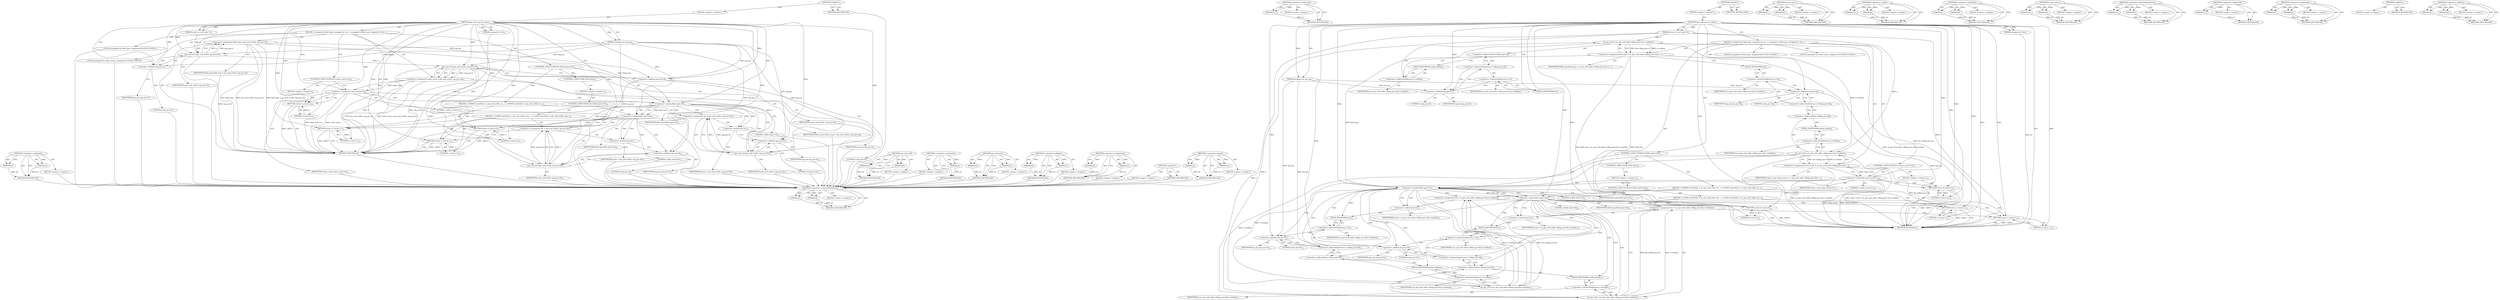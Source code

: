 digraph "&lt;operator&gt;.equals" {
vulnerable_140 [label=<(METHOD,&lt;operator&gt;.indirectFieldAccess)>];
vulnerable_141 [label=<(PARAM,p1)>];
vulnerable_142 [label=<(PARAM,p2)>];
vulnerable_143 [label=<(BLOCK,&lt;empty&gt;,&lt;empty&gt;)>];
vulnerable_144 [label=<(METHOD_RETURN,ANY)>];
vulnerable_165 [label=<(METHOD,&lt;operator&gt;.indirection)>];
vulnerable_166 [label=<(PARAM,p1)>];
vulnerable_167 [label=<(BLOCK,&lt;empty&gt;,&lt;empty&gt;)>];
vulnerable_168 [label=<(METHOD_RETURN,ANY)>];
vulnerable_6 [label=<(METHOD,&lt;global&gt;)<SUB>1</SUB>>];
vulnerable_7 [label=<(BLOCK,&lt;empty&gt;,&lt;empty&gt;)<SUB>1</SUB>>];
vulnerable_8 [label=<(METHOD,get_exif_tag_int_value)<SUB>1</SUB>>];
vulnerable_9 [label=<(PARAM,struct iw_exif_state *e)<SUB>1</SUB>>];
vulnerable_10 [label=<(PARAM,unsigned int tag_pos)<SUB>1</SUB>>];
vulnerable_11 [label=<(PARAM,unsigned int *pv)<SUB>2</SUB>>];
vulnerable_12 [label=<(BLOCK,{
 	unsigned int field_type;
 	unsigned int val...,{
 	unsigned int field_type;
 	unsigned int val...)<SUB>3</SUB>>];
vulnerable_13 [label="<(LOCAL,unsigned int field_type: unsigned int)<SUB>4</SUB>>"];
vulnerable_14 [label="<(LOCAL,unsigned int value_count: unsigned int)<SUB>5</SUB>>"];
vulnerable_15 [label=<(&lt;operator&gt;.assignment,field_type = iw_get_ui16_e(&amp;e-&gt;d[tag_pos+2],e-&gt;...)<SUB>7</SUB>>];
vulnerable_16 [label=<(IDENTIFIER,field_type,field_type = iw_get_ui16_e(&amp;e-&gt;d[tag_pos+2],e-&gt;...)<SUB>7</SUB>>];
vulnerable_17 [label=<(iw_get_ui16_e,iw_get_ui16_e(&amp;e-&gt;d[tag_pos+2],e-&gt;endian))<SUB>7</SUB>>];
vulnerable_18 [label=<(&lt;operator&gt;.addressOf,&amp;e-&gt;d[tag_pos+2])<SUB>7</SUB>>];
vulnerable_19 [label=<(&lt;operator&gt;.indirectIndexAccess,e-&gt;d[tag_pos+2])<SUB>7</SUB>>];
vulnerable_20 [label=<(&lt;operator&gt;.indirectFieldAccess,e-&gt;d)<SUB>7</SUB>>];
vulnerable_21 [label=<(IDENTIFIER,e,iw_get_ui16_e(&amp;e-&gt;d[tag_pos+2],e-&gt;endian))<SUB>7</SUB>>];
vulnerable_22 [label=<(FIELD_IDENTIFIER,d,d)<SUB>7</SUB>>];
vulnerable_23 [label=<(&lt;operator&gt;.addition,tag_pos+2)<SUB>7</SUB>>];
vulnerable_24 [label=<(IDENTIFIER,tag_pos,tag_pos+2)<SUB>7</SUB>>];
vulnerable_25 [label=<(LITERAL,2,tag_pos+2)<SUB>7</SUB>>];
vulnerable_26 [label=<(&lt;operator&gt;.indirectFieldAccess,e-&gt;endian)<SUB>7</SUB>>];
vulnerable_27 [label=<(IDENTIFIER,e,iw_get_ui16_e(&amp;e-&gt;d[tag_pos+2],e-&gt;endian))<SUB>7</SUB>>];
vulnerable_28 [label=<(FIELD_IDENTIFIER,endian,endian)<SUB>7</SUB>>];
vulnerable_29 [label=<(&lt;operator&gt;.assignment,value_count = iw_get_ui32_e(&amp;e-&gt;d[tag_pos+4],e-...)<SUB>8</SUB>>];
vulnerable_30 [label=<(IDENTIFIER,value_count,value_count = iw_get_ui32_e(&amp;e-&gt;d[tag_pos+4],e-...)<SUB>8</SUB>>];
vulnerable_31 [label=<(iw_get_ui32_e,iw_get_ui32_e(&amp;e-&gt;d[tag_pos+4],e-&gt;endian))<SUB>8</SUB>>];
vulnerable_32 [label=<(&lt;operator&gt;.addressOf,&amp;e-&gt;d[tag_pos+4])<SUB>8</SUB>>];
vulnerable_33 [label=<(&lt;operator&gt;.indirectIndexAccess,e-&gt;d[tag_pos+4])<SUB>8</SUB>>];
vulnerable_34 [label=<(&lt;operator&gt;.indirectFieldAccess,e-&gt;d)<SUB>8</SUB>>];
vulnerable_35 [label=<(IDENTIFIER,e,iw_get_ui32_e(&amp;e-&gt;d[tag_pos+4],e-&gt;endian))<SUB>8</SUB>>];
vulnerable_36 [label=<(FIELD_IDENTIFIER,d,d)<SUB>8</SUB>>];
vulnerable_37 [label=<(&lt;operator&gt;.addition,tag_pos+4)<SUB>8</SUB>>];
vulnerable_38 [label=<(IDENTIFIER,tag_pos,tag_pos+4)<SUB>8</SUB>>];
vulnerable_39 [label=<(LITERAL,4,tag_pos+4)<SUB>8</SUB>>];
vulnerable_40 [label=<(&lt;operator&gt;.indirectFieldAccess,e-&gt;endian)<SUB>8</SUB>>];
vulnerable_41 [label=<(IDENTIFIER,e,iw_get_ui32_e(&amp;e-&gt;d[tag_pos+4],e-&gt;endian))<SUB>8</SUB>>];
vulnerable_42 [label=<(FIELD_IDENTIFIER,endian,endian)<SUB>8</SUB>>];
vulnerable_43 [label=<(CONTROL_STRUCTURE,IF,if (value_count!=1))<SUB>10</SUB>>];
vulnerable_44 [label=<(&lt;operator&gt;.notEquals,value_count!=1)<SUB>10</SUB>>];
vulnerable_45 [label=<(IDENTIFIER,value_count,value_count!=1)<SUB>10</SUB>>];
vulnerable_46 [label=<(LITERAL,1,value_count!=1)<SUB>10</SUB>>];
vulnerable_47 [label=<(BLOCK,&lt;empty&gt;,&lt;empty&gt;)<SUB>10</SUB>>];
vulnerable_48 [label=<(RETURN,return 0;,return 0;)<SUB>10</SUB>>];
vulnerable_49 [label=<(LITERAL,0,return 0;)<SUB>10</SUB>>];
vulnerable_50 [label=<(CONTROL_STRUCTURE,IF,if (field_type==3))<SUB>12</SUB>>];
vulnerable_51 [label=<(&lt;operator&gt;.equals,field_type==3)<SUB>12</SUB>>];
vulnerable_52 [label=<(IDENTIFIER,field_type,field_type==3)<SUB>12</SUB>>];
vulnerable_53 [label=<(LITERAL,3,field_type==3)<SUB>12</SUB>>];
vulnerable_54 [label=<(BLOCK,{ // SHORT (uint16)
		*pv = iw_get_ui16_e(&amp;e-&gt;d...,{ // SHORT (uint16)
		*pv = iw_get_ui16_e(&amp;e-&gt;d...)<SUB>12</SUB>>];
vulnerable_55 [label=<(&lt;operator&gt;.assignment,*pv = iw_get_ui16_e(&amp;e-&gt;d[tag_pos+8],e-&gt;endian))<SUB>13</SUB>>];
vulnerable_56 [label=<(&lt;operator&gt;.indirection,*pv)<SUB>13</SUB>>];
vulnerable_57 [label=<(IDENTIFIER,pv,*pv = iw_get_ui16_e(&amp;e-&gt;d[tag_pos+8],e-&gt;endian))<SUB>13</SUB>>];
vulnerable_58 [label=<(iw_get_ui16_e,iw_get_ui16_e(&amp;e-&gt;d[tag_pos+8],e-&gt;endian))<SUB>13</SUB>>];
vulnerable_59 [label=<(&lt;operator&gt;.addressOf,&amp;e-&gt;d[tag_pos+8])<SUB>13</SUB>>];
vulnerable_60 [label=<(&lt;operator&gt;.indirectIndexAccess,e-&gt;d[tag_pos+8])<SUB>13</SUB>>];
vulnerable_61 [label=<(&lt;operator&gt;.indirectFieldAccess,e-&gt;d)<SUB>13</SUB>>];
vulnerable_62 [label=<(IDENTIFIER,e,iw_get_ui16_e(&amp;e-&gt;d[tag_pos+8],e-&gt;endian))<SUB>13</SUB>>];
vulnerable_63 [label=<(FIELD_IDENTIFIER,d,d)<SUB>13</SUB>>];
vulnerable_64 [label=<(&lt;operator&gt;.addition,tag_pos+8)<SUB>13</SUB>>];
vulnerable_65 [label=<(IDENTIFIER,tag_pos,tag_pos+8)<SUB>13</SUB>>];
vulnerable_66 [label=<(LITERAL,8,tag_pos+8)<SUB>13</SUB>>];
vulnerable_67 [label=<(&lt;operator&gt;.indirectFieldAccess,e-&gt;endian)<SUB>13</SUB>>];
vulnerable_68 [label=<(IDENTIFIER,e,iw_get_ui16_e(&amp;e-&gt;d[tag_pos+8],e-&gt;endian))<SUB>13</SUB>>];
vulnerable_69 [label=<(FIELD_IDENTIFIER,endian,endian)<SUB>13</SUB>>];
vulnerable_70 [label=<(RETURN,return 1;,return 1;)<SUB>14</SUB>>];
vulnerable_71 [label=<(LITERAL,1,return 1;)<SUB>14</SUB>>];
vulnerable_72 [label=<(CONTROL_STRUCTURE,ELSE,else)<SUB>16</SUB>>];
vulnerable_73 [label=<(BLOCK,&lt;empty&gt;,&lt;empty&gt;)<SUB>16</SUB>>];
vulnerable_74 [label=<(CONTROL_STRUCTURE,IF,if (field_type==4))<SUB>16</SUB>>];
vulnerable_75 [label=<(&lt;operator&gt;.equals,field_type==4)<SUB>16</SUB>>];
vulnerable_76 [label=<(IDENTIFIER,field_type,field_type==4)<SUB>16</SUB>>];
vulnerable_77 [label=<(LITERAL,4,field_type==4)<SUB>16</SUB>>];
vulnerable_78 [label=<(BLOCK,{ // LONG (uint32)
		*pv = iw_get_ui32_e(&amp;e-&gt;d[...,{ // LONG (uint32)
		*pv = iw_get_ui32_e(&amp;e-&gt;d[...)<SUB>16</SUB>>];
vulnerable_79 [label=<(&lt;operator&gt;.assignment,*pv = iw_get_ui32_e(&amp;e-&gt;d[tag_pos+8],e-&gt;endian))<SUB>17</SUB>>];
vulnerable_80 [label=<(&lt;operator&gt;.indirection,*pv)<SUB>17</SUB>>];
vulnerable_81 [label=<(IDENTIFIER,pv,*pv = iw_get_ui32_e(&amp;e-&gt;d[tag_pos+8],e-&gt;endian))<SUB>17</SUB>>];
vulnerable_82 [label=<(iw_get_ui32_e,iw_get_ui32_e(&amp;e-&gt;d[tag_pos+8],e-&gt;endian))<SUB>17</SUB>>];
vulnerable_83 [label=<(&lt;operator&gt;.addressOf,&amp;e-&gt;d[tag_pos+8])<SUB>17</SUB>>];
vulnerable_84 [label=<(&lt;operator&gt;.indirectIndexAccess,e-&gt;d[tag_pos+8])<SUB>17</SUB>>];
vulnerable_85 [label=<(&lt;operator&gt;.indirectFieldAccess,e-&gt;d)<SUB>17</SUB>>];
vulnerable_86 [label=<(IDENTIFIER,e,iw_get_ui32_e(&amp;e-&gt;d[tag_pos+8],e-&gt;endian))<SUB>17</SUB>>];
vulnerable_87 [label=<(FIELD_IDENTIFIER,d,d)<SUB>17</SUB>>];
vulnerable_88 [label=<(&lt;operator&gt;.addition,tag_pos+8)<SUB>17</SUB>>];
vulnerable_89 [label=<(IDENTIFIER,tag_pos,tag_pos+8)<SUB>17</SUB>>];
vulnerable_90 [label=<(LITERAL,8,tag_pos+8)<SUB>17</SUB>>];
vulnerable_91 [label=<(&lt;operator&gt;.indirectFieldAccess,e-&gt;endian)<SUB>17</SUB>>];
vulnerable_92 [label=<(IDENTIFIER,e,iw_get_ui32_e(&amp;e-&gt;d[tag_pos+8],e-&gt;endian))<SUB>17</SUB>>];
vulnerable_93 [label=<(FIELD_IDENTIFIER,endian,endian)<SUB>17</SUB>>];
vulnerable_94 [label=<(RETURN,return 1;,return 1;)<SUB>18</SUB>>];
vulnerable_95 [label=<(LITERAL,1,return 1;)<SUB>18</SUB>>];
vulnerable_96 [label=<(RETURN,return 0;,return 0;)<SUB>21</SUB>>];
vulnerable_97 [label=<(LITERAL,0,return 0;)<SUB>21</SUB>>];
vulnerable_98 [label=<(METHOD_RETURN,int)<SUB>1</SUB>>];
vulnerable_100 [label=<(METHOD_RETURN,ANY)<SUB>1</SUB>>];
vulnerable_126 [label=<(METHOD,iw_get_ui16_e)>];
vulnerable_127 [label=<(PARAM,p1)>];
vulnerable_128 [label=<(PARAM,p2)>];
vulnerable_129 [label=<(BLOCK,&lt;empty&gt;,&lt;empty&gt;)>];
vulnerable_130 [label=<(METHOD_RETURN,ANY)>];
vulnerable_160 [label=<(METHOD,&lt;operator&gt;.equals)>];
vulnerable_161 [label=<(PARAM,p1)>];
vulnerable_162 [label=<(PARAM,p2)>];
vulnerable_163 [label=<(BLOCK,&lt;empty&gt;,&lt;empty&gt;)>];
vulnerable_164 [label=<(METHOD_RETURN,ANY)>];
vulnerable_155 [label=<(METHOD,&lt;operator&gt;.notEquals)>];
vulnerable_156 [label=<(PARAM,p1)>];
vulnerable_157 [label=<(PARAM,p2)>];
vulnerable_158 [label=<(BLOCK,&lt;empty&gt;,&lt;empty&gt;)>];
vulnerable_159 [label=<(METHOD_RETURN,ANY)>];
vulnerable_150 [label=<(METHOD,iw_get_ui32_e)>];
vulnerable_151 [label=<(PARAM,p1)>];
vulnerable_152 [label=<(PARAM,p2)>];
vulnerable_153 [label=<(BLOCK,&lt;empty&gt;,&lt;empty&gt;)>];
vulnerable_154 [label=<(METHOD_RETURN,ANY)>];
vulnerable_135 [label=<(METHOD,&lt;operator&gt;.indirectIndexAccess)>];
vulnerable_136 [label=<(PARAM,p1)>];
vulnerable_137 [label=<(PARAM,p2)>];
vulnerable_138 [label=<(BLOCK,&lt;empty&gt;,&lt;empty&gt;)>];
vulnerable_139 [label=<(METHOD_RETURN,ANY)>];
vulnerable_131 [label=<(METHOD,&lt;operator&gt;.addressOf)>];
vulnerable_132 [label=<(PARAM,p1)>];
vulnerable_133 [label=<(BLOCK,&lt;empty&gt;,&lt;empty&gt;)>];
vulnerable_134 [label=<(METHOD_RETURN,ANY)>];
vulnerable_121 [label=<(METHOD,&lt;operator&gt;.assignment)>];
vulnerable_122 [label=<(PARAM,p1)>];
vulnerable_123 [label=<(PARAM,p2)>];
vulnerable_124 [label=<(BLOCK,&lt;empty&gt;,&lt;empty&gt;)>];
vulnerable_125 [label=<(METHOD_RETURN,ANY)>];
vulnerable_115 [label=<(METHOD,&lt;global&gt;)<SUB>1</SUB>>];
vulnerable_116 [label=<(BLOCK,&lt;empty&gt;,&lt;empty&gt;)>];
vulnerable_117 [label=<(METHOD_RETURN,ANY)>];
vulnerable_145 [label=<(METHOD,&lt;operator&gt;.addition)>];
vulnerable_146 [label=<(PARAM,p1)>];
vulnerable_147 [label=<(PARAM,p2)>];
vulnerable_148 [label=<(BLOCK,&lt;empty&gt;,&lt;empty&gt;)>];
vulnerable_149 [label=<(METHOD_RETURN,ANY)>];
fixed_113 [label=<(METHOD,&lt;operator&gt;.notEquals)>];
fixed_114 [label=<(PARAM,p1)>];
fixed_115 [label=<(PARAM,p2)>];
fixed_116 [label=<(BLOCK,&lt;empty&gt;,&lt;empty&gt;)>];
fixed_117 [label=<(METHOD_RETURN,ANY)>];
fixed_6 [label=<(METHOD,&lt;global&gt;)<SUB>1</SUB>>];
fixed_7 [label=<(BLOCK,&lt;empty&gt;,&lt;empty&gt;)<SUB>1</SUB>>];
fixed_8 [label=<(METHOD,get_exif_tag_int_value)<SUB>1</SUB>>];
fixed_9 [label=<(PARAM,struct iw_exif_state *e)<SUB>1</SUB>>];
fixed_10 [label=<(PARAM,unsigned int tag_pos)<SUB>1</SUB>>];
fixed_11 [label=<(PARAM,unsigned int *pv)<SUB>2</SUB>>];
fixed_12 [label=<(BLOCK,{
 	unsigned int field_type;
 	unsigned int val...,{
 	unsigned int field_type;
 	unsigned int val...)<SUB>3</SUB>>];
fixed_13 [label="<(LOCAL,unsigned int field_type: unsigned int)<SUB>4</SUB>>"];
fixed_14 [label="<(LOCAL,unsigned int value_count: unsigned int)<SUB>5</SUB>>"];
fixed_15 [label=<(&lt;operator&gt;.assignment,field_type = get_exif_ui16(e, tag_pos+2))<SUB>7</SUB>>];
fixed_16 [label=<(IDENTIFIER,field_type,field_type = get_exif_ui16(e, tag_pos+2))<SUB>7</SUB>>];
fixed_17 [label=<(get_exif_ui16,get_exif_ui16(e, tag_pos+2))<SUB>7</SUB>>];
fixed_18 [label=<(IDENTIFIER,e,get_exif_ui16(e, tag_pos+2))<SUB>7</SUB>>];
fixed_19 [label=<(&lt;operator&gt;.addition,tag_pos+2)<SUB>7</SUB>>];
fixed_20 [label=<(IDENTIFIER,tag_pos,tag_pos+2)<SUB>7</SUB>>];
fixed_21 [label=<(LITERAL,2,tag_pos+2)<SUB>7</SUB>>];
fixed_22 [label=<(&lt;operator&gt;.assignment,value_count = get_exif_ui32(e, tag_pos+4))<SUB>8</SUB>>];
fixed_23 [label=<(IDENTIFIER,value_count,value_count = get_exif_ui32(e, tag_pos+4))<SUB>8</SUB>>];
fixed_24 [label=<(get_exif_ui32,get_exif_ui32(e, tag_pos+4))<SUB>8</SUB>>];
fixed_25 [label=<(IDENTIFIER,e,get_exif_ui32(e, tag_pos+4))<SUB>8</SUB>>];
fixed_26 [label=<(&lt;operator&gt;.addition,tag_pos+4)<SUB>8</SUB>>];
fixed_27 [label=<(IDENTIFIER,tag_pos,tag_pos+4)<SUB>8</SUB>>];
fixed_28 [label=<(LITERAL,4,tag_pos+4)<SUB>8</SUB>>];
fixed_29 [label=<(CONTROL_STRUCTURE,IF,if (value_count!=1))<SUB>10</SUB>>];
fixed_30 [label=<(&lt;operator&gt;.notEquals,value_count!=1)<SUB>10</SUB>>];
fixed_31 [label=<(IDENTIFIER,value_count,value_count!=1)<SUB>10</SUB>>];
fixed_32 [label=<(LITERAL,1,value_count!=1)<SUB>10</SUB>>];
fixed_33 [label=<(BLOCK,&lt;empty&gt;,&lt;empty&gt;)<SUB>10</SUB>>];
fixed_34 [label=<(RETURN,return 0;,return 0;)<SUB>10</SUB>>];
fixed_35 [label=<(LITERAL,0,return 0;)<SUB>10</SUB>>];
fixed_36 [label=<(CONTROL_STRUCTURE,IF,if (field_type==3))<SUB>12</SUB>>];
fixed_37 [label=<(&lt;operator&gt;.equals,field_type==3)<SUB>12</SUB>>];
fixed_38 [label=<(IDENTIFIER,field_type,field_type==3)<SUB>12</SUB>>];
fixed_39 [label=<(LITERAL,3,field_type==3)<SUB>12</SUB>>];
fixed_40 [label=<(BLOCK,{ // SHORT (uint16)
		*pv = get_exif_ui16(e, ta...,{ // SHORT (uint16)
		*pv = get_exif_ui16(e, ta...)<SUB>12</SUB>>];
fixed_41 [label=<(&lt;operator&gt;.assignment,*pv = get_exif_ui16(e, tag_pos+8))<SUB>13</SUB>>];
fixed_42 [label=<(&lt;operator&gt;.indirection,*pv)<SUB>13</SUB>>];
fixed_43 [label=<(IDENTIFIER,pv,*pv = get_exif_ui16(e, tag_pos+8))<SUB>13</SUB>>];
fixed_44 [label=<(get_exif_ui16,get_exif_ui16(e, tag_pos+8))<SUB>13</SUB>>];
fixed_45 [label=<(IDENTIFIER,e,get_exif_ui16(e, tag_pos+8))<SUB>13</SUB>>];
fixed_46 [label=<(&lt;operator&gt;.addition,tag_pos+8)<SUB>13</SUB>>];
fixed_47 [label=<(IDENTIFIER,tag_pos,tag_pos+8)<SUB>13</SUB>>];
fixed_48 [label=<(LITERAL,8,tag_pos+8)<SUB>13</SUB>>];
fixed_49 [label=<(RETURN,return 1;,return 1;)<SUB>14</SUB>>];
fixed_50 [label=<(LITERAL,1,return 1;)<SUB>14</SUB>>];
fixed_51 [label=<(CONTROL_STRUCTURE,ELSE,else)<SUB>16</SUB>>];
fixed_52 [label=<(BLOCK,&lt;empty&gt;,&lt;empty&gt;)<SUB>16</SUB>>];
fixed_53 [label=<(CONTROL_STRUCTURE,IF,if (field_type==4))<SUB>16</SUB>>];
fixed_54 [label=<(&lt;operator&gt;.equals,field_type==4)<SUB>16</SUB>>];
fixed_55 [label=<(IDENTIFIER,field_type,field_type==4)<SUB>16</SUB>>];
fixed_56 [label=<(LITERAL,4,field_type==4)<SUB>16</SUB>>];
fixed_57 [label=<(BLOCK,{ // LONG (uint32)
		*pv = get_exif_ui32(e, tag...,{ // LONG (uint32)
		*pv = get_exif_ui32(e, tag...)<SUB>16</SUB>>];
fixed_58 [label=<(&lt;operator&gt;.assignment,*pv = get_exif_ui32(e, tag_pos+8))<SUB>17</SUB>>];
fixed_59 [label=<(&lt;operator&gt;.indirection,*pv)<SUB>17</SUB>>];
fixed_60 [label=<(IDENTIFIER,pv,*pv = get_exif_ui32(e, tag_pos+8))<SUB>17</SUB>>];
fixed_61 [label=<(get_exif_ui32,get_exif_ui32(e, tag_pos+8))<SUB>17</SUB>>];
fixed_62 [label=<(IDENTIFIER,e,get_exif_ui32(e, tag_pos+8))<SUB>17</SUB>>];
fixed_63 [label=<(&lt;operator&gt;.addition,tag_pos+8)<SUB>17</SUB>>];
fixed_64 [label=<(IDENTIFIER,tag_pos,tag_pos+8)<SUB>17</SUB>>];
fixed_65 [label=<(LITERAL,8,tag_pos+8)<SUB>17</SUB>>];
fixed_66 [label=<(RETURN,return 1;,return 1;)<SUB>18</SUB>>];
fixed_67 [label=<(LITERAL,1,return 1;)<SUB>18</SUB>>];
fixed_68 [label=<(RETURN,return 0;,return 0;)<SUB>21</SUB>>];
fixed_69 [label=<(LITERAL,0,return 0;)<SUB>21</SUB>>];
fixed_70 [label=<(METHOD_RETURN,int)<SUB>1</SUB>>];
fixed_72 [label=<(METHOD_RETURN,ANY)<SUB>1</SUB>>];
fixed_98 [label=<(METHOD,get_exif_ui16)>];
fixed_99 [label=<(PARAM,p1)>];
fixed_100 [label=<(PARAM,p2)>];
fixed_101 [label=<(BLOCK,&lt;empty&gt;,&lt;empty&gt;)>];
fixed_102 [label=<(METHOD_RETURN,ANY)>];
fixed_123 [label=<(METHOD,&lt;operator&gt;.indirection)>];
fixed_124 [label=<(PARAM,p1)>];
fixed_125 [label=<(BLOCK,&lt;empty&gt;,&lt;empty&gt;)>];
fixed_126 [label=<(METHOD_RETURN,ANY)>];
fixed_108 [label=<(METHOD,get_exif_ui32)>];
fixed_109 [label=<(PARAM,p1)>];
fixed_110 [label=<(PARAM,p2)>];
fixed_111 [label=<(BLOCK,&lt;empty&gt;,&lt;empty&gt;)>];
fixed_112 [label=<(METHOD_RETURN,ANY)>];
fixed_103 [label=<(METHOD,&lt;operator&gt;.addition)>];
fixed_104 [label=<(PARAM,p1)>];
fixed_105 [label=<(PARAM,p2)>];
fixed_106 [label=<(BLOCK,&lt;empty&gt;,&lt;empty&gt;)>];
fixed_107 [label=<(METHOD_RETURN,ANY)>];
fixed_93 [label=<(METHOD,&lt;operator&gt;.assignment)>];
fixed_94 [label=<(PARAM,p1)>];
fixed_95 [label=<(PARAM,p2)>];
fixed_96 [label=<(BLOCK,&lt;empty&gt;,&lt;empty&gt;)>];
fixed_97 [label=<(METHOD_RETURN,ANY)>];
fixed_87 [label=<(METHOD,&lt;global&gt;)<SUB>1</SUB>>];
fixed_88 [label=<(BLOCK,&lt;empty&gt;,&lt;empty&gt;)>];
fixed_89 [label=<(METHOD_RETURN,ANY)>];
fixed_118 [label=<(METHOD,&lt;operator&gt;.equals)>];
fixed_119 [label=<(PARAM,p1)>];
fixed_120 [label=<(PARAM,p2)>];
fixed_121 [label=<(BLOCK,&lt;empty&gt;,&lt;empty&gt;)>];
fixed_122 [label=<(METHOD_RETURN,ANY)>];
vulnerable_140 -> vulnerable_141  [key=0, label="AST: "];
vulnerable_140 -> vulnerable_141  [key=1, label="DDG: "];
vulnerable_140 -> vulnerable_143  [key=0, label="AST: "];
vulnerable_140 -> vulnerable_142  [key=0, label="AST: "];
vulnerable_140 -> vulnerable_142  [key=1, label="DDG: "];
vulnerable_140 -> vulnerable_144  [key=0, label="AST: "];
vulnerable_140 -> vulnerable_144  [key=1, label="CFG: "];
vulnerable_141 -> vulnerable_144  [key=0, label="DDG: p1"];
vulnerable_142 -> vulnerable_144  [key=0, label="DDG: p2"];
vulnerable_165 -> vulnerable_166  [key=0, label="AST: "];
vulnerable_165 -> vulnerable_166  [key=1, label="DDG: "];
vulnerable_165 -> vulnerable_167  [key=0, label="AST: "];
vulnerable_165 -> vulnerable_168  [key=0, label="AST: "];
vulnerable_165 -> vulnerable_168  [key=1, label="CFG: "];
vulnerable_166 -> vulnerable_168  [key=0, label="DDG: p1"];
vulnerable_6 -> vulnerable_7  [key=0, label="AST: "];
vulnerable_6 -> vulnerable_100  [key=0, label="AST: "];
vulnerable_6 -> vulnerable_100  [key=1, label="CFG: "];
vulnerable_7 -> vulnerable_8  [key=0, label="AST: "];
vulnerable_8 -> vulnerable_9  [key=0, label="AST: "];
vulnerable_8 -> vulnerable_9  [key=1, label="DDG: "];
vulnerable_8 -> vulnerable_10  [key=0, label="AST: "];
vulnerable_8 -> vulnerable_10  [key=1, label="DDG: "];
vulnerable_8 -> vulnerable_11  [key=0, label="AST: "];
vulnerable_8 -> vulnerable_11  [key=1, label="DDG: "];
vulnerable_8 -> vulnerable_12  [key=0, label="AST: "];
vulnerable_8 -> vulnerable_98  [key=0, label="AST: "];
vulnerable_8 -> vulnerable_22  [key=0, label="CFG: "];
vulnerable_8 -> vulnerable_96  [key=0, label="DDG: "];
vulnerable_8 -> vulnerable_97  [key=0, label="DDG: "];
vulnerable_8 -> vulnerable_44  [key=0, label="DDG: "];
vulnerable_8 -> vulnerable_48  [key=0, label="DDG: "];
vulnerable_8 -> vulnerable_51  [key=0, label="DDG: "];
vulnerable_8 -> vulnerable_70  [key=0, label="DDG: "];
vulnerable_8 -> vulnerable_49  [key=0, label="DDG: "];
vulnerable_8 -> vulnerable_71  [key=0, label="DDG: "];
vulnerable_8 -> vulnerable_23  [key=0, label="DDG: "];
vulnerable_8 -> vulnerable_37  [key=0, label="DDG: "];
vulnerable_8 -> vulnerable_75  [key=0, label="DDG: "];
vulnerable_8 -> vulnerable_94  [key=0, label="DDG: "];
vulnerable_8 -> vulnerable_95  [key=0, label="DDG: "];
vulnerable_8 -> vulnerable_64  [key=0, label="DDG: "];
vulnerable_8 -> vulnerable_88  [key=0, label="DDG: "];
vulnerable_9 -> vulnerable_98  [key=0, label="DDG: e"];
vulnerable_9 -> vulnerable_17  [key=0, label="DDG: e"];
vulnerable_9 -> vulnerable_31  [key=0, label="DDG: e"];
vulnerable_9 -> vulnerable_58  [key=0, label="DDG: e"];
vulnerable_9 -> vulnerable_82  [key=0, label="DDG: e"];
vulnerable_10 -> vulnerable_23  [key=0, label="DDG: tag_pos"];
vulnerable_10 -> vulnerable_37  [key=0, label="DDG: tag_pos"];
vulnerable_10 -> vulnerable_64  [key=0, label="DDG: tag_pos"];
vulnerable_10 -> vulnerable_88  [key=0, label="DDG: tag_pos"];
vulnerable_11 -> vulnerable_98  [key=0, label="DDG: pv"];
vulnerable_12 -> vulnerable_13  [key=0, label="AST: "];
vulnerable_12 -> vulnerable_14  [key=0, label="AST: "];
vulnerable_12 -> vulnerable_15  [key=0, label="AST: "];
vulnerable_12 -> vulnerable_29  [key=0, label="AST: "];
vulnerable_12 -> vulnerable_43  [key=0, label="AST: "];
vulnerable_12 -> vulnerable_50  [key=0, label="AST: "];
vulnerable_12 -> vulnerable_96  [key=0, label="AST: "];
vulnerable_15 -> vulnerable_16  [key=0, label="AST: "];
vulnerable_15 -> vulnerable_17  [key=0, label="AST: "];
vulnerable_15 -> vulnerable_36  [key=0, label="CFG: "];
vulnerable_15 -> vulnerable_98  [key=0, label="DDG: field_type"];
vulnerable_15 -> vulnerable_98  [key=1, label="DDG: iw_get_ui16_e(&amp;e-&gt;d[tag_pos+2],e-&gt;endian)"];
vulnerable_15 -> vulnerable_98  [key=2, label="DDG: field_type = iw_get_ui16_e(&amp;e-&gt;d[tag_pos+2],e-&gt;endian)"];
vulnerable_15 -> vulnerable_51  [key=0, label="DDG: field_type"];
vulnerable_17 -> vulnerable_18  [key=0, label="AST: "];
vulnerable_17 -> vulnerable_26  [key=0, label="AST: "];
vulnerable_17 -> vulnerable_15  [key=0, label="CFG: "];
vulnerable_17 -> vulnerable_15  [key=1, label="DDG: &amp;e-&gt;d[tag_pos+2]"];
vulnerable_17 -> vulnerable_15  [key=2, label="DDG: e-&gt;endian"];
vulnerable_17 -> vulnerable_98  [key=0, label="DDG: &amp;e-&gt;d[tag_pos+2]"];
vulnerable_17 -> vulnerable_31  [key=0, label="DDG: e-&gt;endian"];
vulnerable_18 -> vulnerable_19  [key=0, label="AST: "];
vulnerable_18 -> vulnerable_28  [key=0, label="CFG: "];
vulnerable_19 -> vulnerable_20  [key=0, label="AST: "];
vulnerable_19 -> vulnerable_23  [key=0, label="AST: "];
vulnerable_19 -> vulnerable_18  [key=0, label="CFG: "];
vulnerable_20 -> vulnerable_21  [key=0, label="AST: "];
vulnerable_20 -> vulnerable_22  [key=0, label="AST: "];
vulnerable_20 -> vulnerable_23  [key=0, label="CFG: "];
vulnerable_22 -> vulnerable_20  [key=0, label="CFG: "];
vulnerable_23 -> vulnerable_24  [key=0, label="AST: "];
vulnerable_23 -> vulnerable_25  [key=0, label="AST: "];
vulnerable_23 -> vulnerable_19  [key=0, label="CFG: "];
vulnerable_26 -> vulnerable_27  [key=0, label="AST: "];
vulnerable_26 -> vulnerable_28  [key=0, label="AST: "];
vulnerable_26 -> vulnerable_17  [key=0, label="CFG: "];
vulnerable_28 -> vulnerable_26  [key=0, label="CFG: "];
vulnerable_29 -> vulnerable_30  [key=0, label="AST: "];
vulnerable_29 -> vulnerable_31  [key=0, label="AST: "];
vulnerable_29 -> vulnerable_44  [key=0, label="CFG: "];
vulnerable_29 -> vulnerable_44  [key=1, label="DDG: value_count"];
vulnerable_29 -> vulnerable_98  [key=0, label="DDG: iw_get_ui32_e(&amp;e-&gt;d[tag_pos+4],e-&gt;endian)"];
vulnerable_29 -> vulnerable_98  [key=1, label="DDG: value_count = iw_get_ui32_e(&amp;e-&gt;d[tag_pos+4],e-&gt;endian)"];
vulnerable_31 -> vulnerable_32  [key=0, label="AST: "];
vulnerable_31 -> vulnerable_40  [key=0, label="AST: "];
vulnerable_31 -> vulnerable_29  [key=0, label="CFG: "];
vulnerable_31 -> vulnerable_29  [key=1, label="DDG: &amp;e-&gt;d[tag_pos+4]"];
vulnerable_31 -> vulnerable_29  [key=2, label="DDG: e-&gt;endian"];
vulnerable_31 -> vulnerable_98  [key=0, label="DDG: &amp;e-&gt;d[tag_pos+4]"];
vulnerable_31 -> vulnerable_98  [key=1, label="DDG: e-&gt;endian"];
vulnerable_31 -> vulnerable_58  [key=0, label="DDG: e-&gt;endian"];
vulnerable_31 -> vulnerable_82  [key=0, label="DDG: e-&gt;endian"];
vulnerable_32 -> vulnerable_33  [key=0, label="AST: "];
vulnerable_32 -> vulnerable_42  [key=0, label="CFG: "];
vulnerable_33 -> vulnerable_34  [key=0, label="AST: "];
vulnerable_33 -> vulnerable_37  [key=0, label="AST: "];
vulnerable_33 -> vulnerable_32  [key=0, label="CFG: "];
vulnerable_34 -> vulnerable_35  [key=0, label="AST: "];
vulnerable_34 -> vulnerable_36  [key=0, label="AST: "];
vulnerable_34 -> vulnerable_37  [key=0, label="CFG: "];
vulnerable_36 -> vulnerable_34  [key=0, label="CFG: "];
vulnerable_37 -> vulnerable_38  [key=0, label="AST: "];
vulnerable_37 -> vulnerable_39  [key=0, label="AST: "];
vulnerable_37 -> vulnerable_33  [key=0, label="CFG: "];
vulnerable_37 -> vulnerable_98  [key=0, label="DDG: tag_pos"];
vulnerable_40 -> vulnerable_41  [key=0, label="AST: "];
vulnerable_40 -> vulnerable_42  [key=0, label="AST: "];
vulnerable_40 -> vulnerable_31  [key=0, label="CFG: "];
vulnerable_42 -> vulnerable_40  [key=0, label="CFG: "];
vulnerable_43 -> vulnerable_44  [key=0, label="AST: "];
vulnerable_43 -> vulnerable_47  [key=0, label="AST: "];
vulnerable_44 -> vulnerable_45  [key=0, label="AST: "];
vulnerable_44 -> vulnerable_46  [key=0, label="AST: "];
vulnerable_44 -> vulnerable_48  [key=0, label="CFG: "];
vulnerable_44 -> vulnerable_48  [key=1, label="CDG: "];
vulnerable_44 -> vulnerable_51  [key=0, label="CFG: "];
vulnerable_44 -> vulnerable_51  [key=1, label="CDG: "];
vulnerable_44 -> vulnerable_98  [key=0, label="DDG: value_count"];
vulnerable_44 -> vulnerable_98  [key=1, label="DDG: value_count!=1"];
vulnerable_47 -> vulnerable_48  [key=0, label="AST: "];
vulnerable_48 -> vulnerable_49  [key=0, label="AST: "];
vulnerable_48 -> vulnerable_98  [key=0, label="CFG: "];
vulnerable_48 -> vulnerable_98  [key=1, label="DDG: &lt;RET&gt;"];
vulnerable_49 -> vulnerable_48  [key=0, label="DDG: 0"];
vulnerable_50 -> vulnerable_51  [key=0, label="AST: "];
vulnerable_50 -> vulnerable_54  [key=0, label="AST: "];
vulnerable_50 -> vulnerable_72  [key=0, label="AST: "];
vulnerable_51 -> vulnerable_52  [key=0, label="AST: "];
vulnerable_51 -> vulnerable_53  [key=0, label="AST: "];
vulnerable_51 -> vulnerable_56  [key=0, label="CFG: "];
vulnerable_51 -> vulnerable_56  [key=1, label="CDG: "];
vulnerable_51 -> vulnerable_75  [key=0, label="CFG: "];
vulnerable_51 -> vulnerable_75  [key=1, label="DDG: field_type"];
vulnerable_51 -> vulnerable_75  [key=2, label="CDG: "];
vulnerable_51 -> vulnerable_58  [key=0, label="CDG: "];
vulnerable_51 -> vulnerable_60  [key=0, label="CDG: "];
vulnerable_51 -> vulnerable_61  [key=0, label="CDG: "];
vulnerable_51 -> vulnerable_64  [key=0, label="CDG: "];
vulnerable_51 -> vulnerable_69  [key=0, label="CDG: "];
vulnerable_51 -> vulnerable_67  [key=0, label="CDG: "];
vulnerable_51 -> vulnerable_70  [key=0, label="CDG: "];
vulnerable_51 -> vulnerable_63  [key=0, label="CDG: "];
vulnerable_51 -> vulnerable_59  [key=0, label="CDG: "];
vulnerable_51 -> vulnerable_55  [key=0, label="CDG: "];
vulnerable_54 -> vulnerable_55  [key=0, label="AST: "];
vulnerable_54 -> vulnerable_70  [key=0, label="AST: "];
vulnerable_55 -> vulnerable_56  [key=0, label="AST: "];
vulnerable_55 -> vulnerable_58  [key=0, label="AST: "];
vulnerable_55 -> vulnerable_70  [key=0, label="CFG: "];
vulnerable_56 -> vulnerable_57  [key=0, label="AST: "];
vulnerable_56 -> vulnerable_63  [key=0, label="CFG: "];
vulnerable_58 -> vulnerable_59  [key=0, label="AST: "];
vulnerable_58 -> vulnerable_67  [key=0, label="AST: "];
vulnerable_58 -> vulnerable_55  [key=0, label="CFG: "];
vulnerable_58 -> vulnerable_55  [key=1, label="DDG: &amp;e-&gt;d[tag_pos+8]"];
vulnerable_58 -> vulnerable_55  [key=2, label="DDG: e-&gt;endian"];
vulnerable_59 -> vulnerable_60  [key=0, label="AST: "];
vulnerable_59 -> vulnerable_69  [key=0, label="CFG: "];
vulnerable_60 -> vulnerable_61  [key=0, label="AST: "];
vulnerable_60 -> vulnerable_64  [key=0, label="AST: "];
vulnerable_60 -> vulnerable_59  [key=0, label="CFG: "];
vulnerable_61 -> vulnerable_62  [key=0, label="AST: "];
vulnerable_61 -> vulnerable_63  [key=0, label="AST: "];
vulnerable_61 -> vulnerable_64  [key=0, label="CFG: "];
vulnerable_63 -> vulnerable_61  [key=0, label="CFG: "];
vulnerable_64 -> vulnerable_65  [key=0, label="AST: "];
vulnerable_64 -> vulnerable_66  [key=0, label="AST: "];
vulnerable_64 -> vulnerable_60  [key=0, label="CFG: "];
vulnerable_67 -> vulnerable_68  [key=0, label="AST: "];
vulnerable_67 -> vulnerable_69  [key=0, label="AST: "];
vulnerable_67 -> vulnerable_58  [key=0, label="CFG: "];
vulnerable_69 -> vulnerable_67  [key=0, label="CFG: "];
vulnerable_70 -> vulnerable_71  [key=0, label="AST: "];
vulnerable_70 -> vulnerable_98  [key=0, label="CFG: "];
vulnerable_70 -> vulnerable_98  [key=1, label="DDG: &lt;RET&gt;"];
vulnerable_71 -> vulnerable_70  [key=0, label="DDG: 1"];
vulnerable_72 -> vulnerable_73  [key=0, label="AST: "];
vulnerable_73 -> vulnerable_74  [key=0, label="AST: "];
vulnerable_74 -> vulnerable_75  [key=0, label="AST: "];
vulnerable_74 -> vulnerable_78  [key=0, label="AST: "];
vulnerable_75 -> vulnerable_76  [key=0, label="AST: "];
vulnerable_75 -> vulnerable_77  [key=0, label="AST: "];
vulnerable_75 -> vulnerable_80  [key=0, label="CFG: "];
vulnerable_75 -> vulnerable_80  [key=1, label="CDG: "];
vulnerable_75 -> vulnerable_96  [key=0, label="CFG: "];
vulnerable_75 -> vulnerable_96  [key=1, label="CDG: "];
vulnerable_75 -> vulnerable_94  [key=0, label="CDG: "];
vulnerable_75 -> vulnerable_83  [key=0, label="CDG: "];
vulnerable_75 -> vulnerable_84  [key=0, label="CDG: "];
vulnerable_75 -> vulnerable_85  [key=0, label="CDG: "];
vulnerable_75 -> vulnerable_88  [key=0, label="CDG: "];
vulnerable_75 -> vulnerable_87  [key=0, label="CDG: "];
vulnerable_75 -> vulnerable_91  [key=0, label="CDG: "];
vulnerable_75 -> vulnerable_82  [key=0, label="CDG: "];
vulnerable_75 -> vulnerable_93  [key=0, label="CDG: "];
vulnerable_75 -> vulnerable_79  [key=0, label="CDG: "];
vulnerable_78 -> vulnerable_79  [key=0, label="AST: "];
vulnerable_78 -> vulnerable_94  [key=0, label="AST: "];
vulnerable_79 -> vulnerable_80  [key=0, label="AST: "];
vulnerable_79 -> vulnerable_82  [key=0, label="AST: "];
vulnerable_79 -> vulnerable_94  [key=0, label="CFG: "];
vulnerable_80 -> vulnerable_81  [key=0, label="AST: "];
vulnerable_80 -> vulnerable_87  [key=0, label="CFG: "];
vulnerable_82 -> vulnerable_83  [key=0, label="AST: "];
vulnerable_82 -> vulnerable_91  [key=0, label="AST: "];
vulnerable_82 -> vulnerable_79  [key=0, label="CFG: "];
vulnerable_82 -> vulnerable_79  [key=1, label="DDG: &amp;e-&gt;d[tag_pos+8]"];
vulnerable_82 -> vulnerable_79  [key=2, label="DDG: e-&gt;endian"];
vulnerable_83 -> vulnerable_84  [key=0, label="AST: "];
vulnerable_83 -> vulnerable_93  [key=0, label="CFG: "];
vulnerable_84 -> vulnerable_85  [key=0, label="AST: "];
vulnerable_84 -> vulnerable_88  [key=0, label="AST: "];
vulnerable_84 -> vulnerable_83  [key=0, label="CFG: "];
vulnerable_85 -> vulnerable_86  [key=0, label="AST: "];
vulnerable_85 -> vulnerable_87  [key=0, label="AST: "];
vulnerable_85 -> vulnerable_88  [key=0, label="CFG: "];
vulnerable_87 -> vulnerable_85  [key=0, label="CFG: "];
vulnerable_88 -> vulnerable_89  [key=0, label="AST: "];
vulnerable_88 -> vulnerable_90  [key=0, label="AST: "];
vulnerable_88 -> vulnerable_84  [key=0, label="CFG: "];
vulnerable_91 -> vulnerable_92  [key=0, label="AST: "];
vulnerable_91 -> vulnerable_93  [key=0, label="AST: "];
vulnerable_91 -> vulnerable_82  [key=0, label="CFG: "];
vulnerable_93 -> vulnerable_91  [key=0, label="CFG: "];
vulnerable_94 -> vulnerable_95  [key=0, label="AST: "];
vulnerable_94 -> vulnerable_98  [key=0, label="CFG: "];
vulnerable_94 -> vulnerable_98  [key=1, label="DDG: &lt;RET&gt;"];
vulnerable_95 -> vulnerable_94  [key=0, label="DDG: 1"];
vulnerable_96 -> vulnerable_97  [key=0, label="AST: "];
vulnerable_96 -> vulnerable_98  [key=0, label="CFG: "];
vulnerable_96 -> vulnerable_98  [key=1, label="DDG: &lt;RET&gt;"];
vulnerable_97 -> vulnerable_96  [key=0, label="DDG: 0"];
vulnerable_126 -> vulnerable_127  [key=0, label="AST: "];
vulnerable_126 -> vulnerable_127  [key=1, label="DDG: "];
vulnerable_126 -> vulnerable_129  [key=0, label="AST: "];
vulnerable_126 -> vulnerable_128  [key=0, label="AST: "];
vulnerable_126 -> vulnerable_128  [key=1, label="DDG: "];
vulnerable_126 -> vulnerable_130  [key=0, label="AST: "];
vulnerable_126 -> vulnerable_130  [key=1, label="CFG: "];
vulnerable_127 -> vulnerable_130  [key=0, label="DDG: p1"];
vulnerable_128 -> vulnerable_130  [key=0, label="DDG: p2"];
vulnerable_160 -> vulnerable_161  [key=0, label="AST: "];
vulnerable_160 -> vulnerable_161  [key=1, label="DDG: "];
vulnerable_160 -> vulnerable_163  [key=0, label="AST: "];
vulnerable_160 -> vulnerable_162  [key=0, label="AST: "];
vulnerable_160 -> vulnerable_162  [key=1, label="DDG: "];
vulnerable_160 -> vulnerable_164  [key=0, label="AST: "];
vulnerable_160 -> vulnerable_164  [key=1, label="CFG: "];
vulnerable_161 -> vulnerable_164  [key=0, label="DDG: p1"];
vulnerable_162 -> vulnerable_164  [key=0, label="DDG: p2"];
vulnerable_155 -> vulnerable_156  [key=0, label="AST: "];
vulnerable_155 -> vulnerable_156  [key=1, label="DDG: "];
vulnerable_155 -> vulnerable_158  [key=0, label="AST: "];
vulnerable_155 -> vulnerable_157  [key=0, label="AST: "];
vulnerable_155 -> vulnerable_157  [key=1, label="DDG: "];
vulnerable_155 -> vulnerable_159  [key=0, label="AST: "];
vulnerable_155 -> vulnerable_159  [key=1, label="CFG: "];
vulnerable_156 -> vulnerable_159  [key=0, label="DDG: p1"];
vulnerable_157 -> vulnerable_159  [key=0, label="DDG: p2"];
vulnerable_150 -> vulnerable_151  [key=0, label="AST: "];
vulnerable_150 -> vulnerable_151  [key=1, label="DDG: "];
vulnerable_150 -> vulnerable_153  [key=0, label="AST: "];
vulnerable_150 -> vulnerable_152  [key=0, label="AST: "];
vulnerable_150 -> vulnerable_152  [key=1, label="DDG: "];
vulnerable_150 -> vulnerable_154  [key=0, label="AST: "];
vulnerable_150 -> vulnerable_154  [key=1, label="CFG: "];
vulnerable_151 -> vulnerable_154  [key=0, label="DDG: p1"];
vulnerable_152 -> vulnerable_154  [key=0, label="DDG: p2"];
vulnerable_135 -> vulnerable_136  [key=0, label="AST: "];
vulnerable_135 -> vulnerable_136  [key=1, label="DDG: "];
vulnerable_135 -> vulnerable_138  [key=0, label="AST: "];
vulnerable_135 -> vulnerable_137  [key=0, label="AST: "];
vulnerable_135 -> vulnerable_137  [key=1, label="DDG: "];
vulnerable_135 -> vulnerable_139  [key=0, label="AST: "];
vulnerable_135 -> vulnerable_139  [key=1, label="CFG: "];
vulnerable_136 -> vulnerable_139  [key=0, label="DDG: p1"];
vulnerable_137 -> vulnerable_139  [key=0, label="DDG: p2"];
vulnerable_131 -> vulnerable_132  [key=0, label="AST: "];
vulnerable_131 -> vulnerable_132  [key=1, label="DDG: "];
vulnerable_131 -> vulnerable_133  [key=0, label="AST: "];
vulnerable_131 -> vulnerable_134  [key=0, label="AST: "];
vulnerable_131 -> vulnerable_134  [key=1, label="CFG: "];
vulnerable_132 -> vulnerable_134  [key=0, label="DDG: p1"];
vulnerable_121 -> vulnerable_122  [key=0, label="AST: "];
vulnerable_121 -> vulnerable_122  [key=1, label="DDG: "];
vulnerable_121 -> vulnerable_124  [key=0, label="AST: "];
vulnerable_121 -> vulnerable_123  [key=0, label="AST: "];
vulnerable_121 -> vulnerable_123  [key=1, label="DDG: "];
vulnerable_121 -> vulnerable_125  [key=0, label="AST: "];
vulnerable_121 -> vulnerable_125  [key=1, label="CFG: "];
vulnerable_122 -> vulnerable_125  [key=0, label="DDG: p1"];
vulnerable_123 -> vulnerable_125  [key=0, label="DDG: p2"];
vulnerable_115 -> vulnerable_116  [key=0, label="AST: "];
vulnerable_115 -> vulnerable_117  [key=0, label="AST: "];
vulnerable_115 -> vulnerable_117  [key=1, label="CFG: "];
vulnerable_145 -> vulnerable_146  [key=0, label="AST: "];
vulnerable_145 -> vulnerable_146  [key=1, label="DDG: "];
vulnerable_145 -> vulnerable_148  [key=0, label="AST: "];
vulnerable_145 -> vulnerable_147  [key=0, label="AST: "];
vulnerable_145 -> vulnerable_147  [key=1, label="DDG: "];
vulnerable_145 -> vulnerable_149  [key=0, label="AST: "];
vulnerable_145 -> vulnerable_149  [key=1, label="CFG: "];
vulnerable_146 -> vulnerable_149  [key=0, label="DDG: p1"];
vulnerable_147 -> vulnerable_149  [key=0, label="DDG: p2"];
fixed_113 -> fixed_114  [key=0, label="AST: "];
fixed_113 -> fixed_114  [key=1, label="DDG: "];
fixed_113 -> fixed_116  [key=0, label="AST: "];
fixed_113 -> fixed_115  [key=0, label="AST: "];
fixed_113 -> fixed_115  [key=1, label="DDG: "];
fixed_113 -> fixed_117  [key=0, label="AST: "];
fixed_113 -> fixed_117  [key=1, label="CFG: "];
fixed_114 -> fixed_117  [key=0, label="DDG: p1"];
fixed_115 -> fixed_117  [key=0, label="DDG: p2"];
fixed_116 -> vulnerable_140  [key=0];
fixed_117 -> vulnerable_140  [key=0];
fixed_6 -> fixed_7  [key=0, label="AST: "];
fixed_6 -> fixed_72  [key=0, label="AST: "];
fixed_6 -> fixed_72  [key=1, label="CFG: "];
fixed_7 -> fixed_8  [key=0, label="AST: "];
fixed_8 -> fixed_9  [key=0, label="AST: "];
fixed_8 -> fixed_9  [key=1, label="DDG: "];
fixed_8 -> fixed_10  [key=0, label="AST: "];
fixed_8 -> fixed_10  [key=1, label="DDG: "];
fixed_8 -> fixed_11  [key=0, label="AST: "];
fixed_8 -> fixed_11  [key=1, label="DDG: "];
fixed_8 -> fixed_12  [key=0, label="AST: "];
fixed_8 -> fixed_70  [key=0, label="AST: "];
fixed_8 -> fixed_19  [key=0, label="CFG: "];
fixed_8 -> fixed_19  [key=1, label="DDG: "];
fixed_8 -> fixed_68  [key=0, label="DDG: "];
fixed_8 -> fixed_69  [key=0, label="DDG: "];
fixed_8 -> fixed_17  [key=0, label="DDG: "];
fixed_8 -> fixed_24  [key=0, label="DDG: "];
fixed_8 -> fixed_30  [key=0, label="DDG: "];
fixed_8 -> fixed_34  [key=0, label="DDG: "];
fixed_8 -> fixed_37  [key=0, label="DDG: "];
fixed_8 -> fixed_49  [key=0, label="DDG: "];
fixed_8 -> fixed_26  [key=0, label="DDG: "];
fixed_8 -> fixed_35  [key=0, label="DDG: "];
fixed_8 -> fixed_50  [key=0, label="DDG: "];
fixed_8 -> fixed_44  [key=0, label="DDG: "];
fixed_8 -> fixed_46  [key=0, label="DDG: "];
fixed_8 -> fixed_54  [key=0, label="DDG: "];
fixed_8 -> fixed_66  [key=0, label="DDG: "];
fixed_8 -> fixed_67  [key=0, label="DDG: "];
fixed_8 -> fixed_61  [key=0, label="DDG: "];
fixed_8 -> fixed_63  [key=0, label="DDG: "];
fixed_9 -> fixed_17  [key=0, label="DDG: e"];
fixed_10 -> fixed_17  [key=0, label="DDG: tag_pos"];
fixed_10 -> fixed_24  [key=0, label="DDG: tag_pos"];
fixed_10 -> fixed_19  [key=0, label="DDG: tag_pos"];
fixed_10 -> fixed_26  [key=0, label="DDG: tag_pos"];
fixed_10 -> fixed_44  [key=0, label="DDG: tag_pos"];
fixed_10 -> fixed_46  [key=0, label="DDG: tag_pos"];
fixed_10 -> fixed_61  [key=0, label="DDG: tag_pos"];
fixed_10 -> fixed_63  [key=0, label="DDG: tag_pos"];
fixed_11 -> fixed_70  [key=0, label="DDG: pv"];
fixed_12 -> fixed_13  [key=0, label="AST: "];
fixed_12 -> fixed_14  [key=0, label="AST: "];
fixed_12 -> fixed_15  [key=0, label="AST: "];
fixed_12 -> fixed_22  [key=0, label="AST: "];
fixed_12 -> fixed_29  [key=0, label="AST: "];
fixed_12 -> fixed_36  [key=0, label="AST: "];
fixed_12 -> fixed_68  [key=0, label="AST: "];
fixed_13 -> vulnerable_140  [key=0];
fixed_14 -> vulnerable_140  [key=0];
fixed_15 -> fixed_16  [key=0, label="AST: "];
fixed_15 -> fixed_17  [key=0, label="AST: "];
fixed_15 -> fixed_26  [key=0, label="CFG: "];
fixed_15 -> fixed_70  [key=0, label="DDG: field_type"];
fixed_15 -> fixed_70  [key=1, label="DDG: get_exif_ui16(e, tag_pos+2)"];
fixed_15 -> fixed_70  [key=2, label="DDG: field_type = get_exif_ui16(e, tag_pos+2)"];
fixed_15 -> fixed_37  [key=0, label="DDG: field_type"];
fixed_16 -> vulnerable_140  [key=0];
fixed_17 -> fixed_18  [key=0, label="AST: "];
fixed_17 -> fixed_19  [key=0, label="AST: "];
fixed_17 -> fixed_15  [key=0, label="CFG: "];
fixed_17 -> fixed_15  [key=1, label="DDG: e"];
fixed_17 -> fixed_15  [key=2, label="DDG: tag_pos+2"];
fixed_17 -> fixed_70  [key=0, label="DDG: tag_pos+2"];
fixed_17 -> fixed_24  [key=0, label="DDG: e"];
fixed_18 -> vulnerable_140  [key=0];
fixed_19 -> fixed_20  [key=0, label="AST: "];
fixed_19 -> fixed_21  [key=0, label="AST: "];
fixed_19 -> fixed_17  [key=0, label="CFG: "];
fixed_20 -> vulnerable_140  [key=0];
fixed_21 -> vulnerable_140  [key=0];
fixed_22 -> fixed_23  [key=0, label="AST: "];
fixed_22 -> fixed_24  [key=0, label="AST: "];
fixed_22 -> fixed_30  [key=0, label="CFG: "];
fixed_22 -> fixed_30  [key=1, label="DDG: value_count"];
fixed_22 -> fixed_70  [key=0, label="DDG: get_exif_ui32(e, tag_pos+4)"];
fixed_22 -> fixed_70  [key=1, label="DDG: value_count = get_exif_ui32(e, tag_pos+4)"];
fixed_23 -> vulnerable_140  [key=0];
fixed_24 -> fixed_25  [key=0, label="AST: "];
fixed_24 -> fixed_26  [key=0, label="AST: "];
fixed_24 -> fixed_22  [key=0, label="CFG: "];
fixed_24 -> fixed_22  [key=1, label="DDG: e"];
fixed_24 -> fixed_22  [key=2, label="DDG: tag_pos+4"];
fixed_24 -> fixed_70  [key=0, label="DDG: e"];
fixed_24 -> fixed_70  [key=1, label="DDG: tag_pos+4"];
fixed_24 -> fixed_44  [key=0, label="DDG: e"];
fixed_24 -> fixed_61  [key=0, label="DDG: e"];
fixed_25 -> vulnerable_140  [key=0];
fixed_26 -> fixed_27  [key=0, label="AST: "];
fixed_26 -> fixed_28  [key=0, label="AST: "];
fixed_26 -> fixed_24  [key=0, label="CFG: "];
fixed_26 -> fixed_70  [key=0, label="DDG: tag_pos"];
fixed_27 -> vulnerable_140  [key=0];
fixed_28 -> vulnerable_140  [key=0];
fixed_29 -> fixed_30  [key=0, label="AST: "];
fixed_29 -> fixed_33  [key=0, label="AST: "];
fixed_30 -> fixed_31  [key=0, label="AST: "];
fixed_30 -> fixed_32  [key=0, label="AST: "];
fixed_30 -> fixed_34  [key=0, label="CFG: "];
fixed_30 -> fixed_34  [key=1, label="CDG: "];
fixed_30 -> fixed_37  [key=0, label="CFG: "];
fixed_30 -> fixed_37  [key=1, label="CDG: "];
fixed_30 -> fixed_70  [key=0, label="DDG: value_count"];
fixed_30 -> fixed_70  [key=1, label="DDG: value_count!=1"];
fixed_31 -> vulnerable_140  [key=0];
fixed_32 -> vulnerable_140  [key=0];
fixed_33 -> fixed_34  [key=0, label="AST: "];
fixed_34 -> fixed_35  [key=0, label="AST: "];
fixed_34 -> fixed_70  [key=0, label="CFG: "];
fixed_34 -> fixed_70  [key=1, label="DDG: &lt;RET&gt;"];
fixed_35 -> fixed_34  [key=0, label="DDG: 0"];
fixed_36 -> fixed_37  [key=0, label="AST: "];
fixed_36 -> fixed_40  [key=0, label="AST: "];
fixed_36 -> fixed_51  [key=0, label="AST: "];
fixed_37 -> fixed_38  [key=0, label="AST: "];
fixed_37 -> fixed_39  [key=0, label="AST: "];
fixed_37 -> fixed_42  [key=0, label="CFG: "];
fixed_37 -> fixed_42  [key=1, label="CDG: "];
fixed_37 -> fixed_54  [key=0, label="CFG: "];
fixed_37 -> fixed_54  [key=1, label="DDG: field_type"];
fixed_37 -> fixed_54  [key=2, label="CDG: "];
fixed_37 -> fixed_49  [key=0, label="CDG: "];
fixed_37 -> fixed_46  [key=0, label="CDG: "];
fixed_37 -> fixed_41  [key=0, label="CDG: "];
fixed_37 -> fixed_44  [key=0, label="CDG: "];
fixed_38 -> vulnerable_140  [key=0];
fixed_39 -> vulnerable_140  [key=0];
fixed_40 -> fixed_41  [key=0, label="AST: "];
fixed_40 -> fixed_49  [key=0, label="AST: "];
fixed_41 -> fixed_42  [key=0, label="AST: "];
fixed_41 -> fixed_44  [key=0, label="AST: "];
fixed_41 -> fixed_49  [key=0, label="CFG: "];
fixed_42 -> fixed_43  [key=0, label="AST: "];
fixed_42 -> fixed_46  [key=0, label="CFG: "];
fixed_43 -> vulnerable_140  [key=0];
fixed_44 -> fixed_45  [key=0, label="AST: "];
fixed_44 -> fixed_46  [key=0, label="AST: "];
fixed_44 -> fixed_41  [key=0, label="CFG: "];
fixed_44 -> fixed_41  [key=1, label="DDG: e"];
fixed_44 -> fixed_41  [key=2, label="DDG: tag_pos+8"];
fixed_45 -> vulnerable_140  [key=0];
fixed_46 -> fixed_47  [key=0, label="AST: "];
fixed_46 -> fixed_48  [key=0, label="AST: "];
fixed_46 -> fixed_44  [key=0, label="CFG: "];
fixed_47 -> vulnerable_140  [key=0];
fixed_48 -> vulnerable_140  [key=0];
fixed_49 -> fixed_50  [key=0, label="AST: "];
fixed_49 -> fixed_70  [key=0, label="CFG: "];
fixed_49 -> fixed_70  [key=1, label="DDG: &lt;RET&gt;"];
fixed_50 -> fixed_49  [key=0, label="DDG: 1"];
fixed_51 -> fixed_52  [key=0, label="AST: "];
fixed_52 -> fixed_53  [key=0, label="AST: "];
fixed_53 -> fixed_54  [key=0, label="AST: "];
fixed_53 -> fixed_57  [key=0, label="AST: "];
fixed_54 -> fixed_55  [key=0, label="AST: "];
fixed_54 -> fixed_56  [key=0, label="AST: "];
fixed_54 -> fixed_59  [key=0, label="CFG: "];
fixed_54 -> fixed_59  [key=1, label="CDG: "];
fixed_54 -> fixed_68  [key=0, label="CFG: "];
fixed_54 -> fixed_68  [key=1, label="CDG: "];
fixed_54 -> fixed_58  [key=0, label="CDG: "];
fixed_54 -> fixed_61  [key=0, label="CDG: "];
fixed_54 -> fixed_66  [key=0, label="CDG: "];
fixed_54 -> fixed_63  [key=0, label="CDG: "];
fixed_55 -> vulnerable_140  [key=0];
fixed_56 -> vulnerable_140  [key=0];
fixed_57 -> fixed_58  [key=0, label="AST: "];
fixed_57 -> fixed_66  [key=0, label="AST: "];
fixed_58 -> fixed_59  [key=0, label="AST: "];
fixed_58 -> fixed_61  [key=0, label="AST: "];
fixed_58 -> fixed_66  [key=0, label="CFG: "];
fixed_59 -> fixed_60  [key=0, label="AST: "];
fixed_59 -> fixed_63  [key=0, label="CFG: "];
fixed_60 -> vulnerable_140  [key=0];
fixed_61 -> fixed_62  [key=0, label="AST: "];
fixed_61 -> fixed_63  [key=0, label="AST: "];
fixed_61 -> fixed_58  [key=0, label="CFG: "];
fixed_61 -> fixed_58  [key=1, label="DDG: e"];
fixed_61 -> fixed_58  [key=2, label="DDG: tag_pos+8"];
fixed_62 -> vulnerable_140  [key=0];
fixed_63 -> fixed_64  [key=0, label="AST: "];
fixed_63 -> fixed_65  [key=0, label="AST: "];
fixed_63 -> fixed_61  [key=0, label="CFG: "];
fixed_64 -> vulnerable_140  [key=0];
fixed_65 -> vulnerable_140  [key=0];
fixed_66 -> fixed_67  [key=0, label="AST: "];
fixed_66 -> fixed_70  [key=0, label="CFG: "];
fixed_66 -> fixed_70  [key=1, label="DDG: &lt;RET&gt;"];
fixed_67 -> fixed_66  [key=0, label="DDG: 1"];
fixed_68 -> fixed_69  [key=0, label="AST: "];
fixed_68 -> fixed_70  [key=0, label="CFG: "];
fixed_68 -> fixed_70  [key=1, label="DDG: &lt;RET&gt;"];
fixed_69 -> fixed_68  [key=0, label="DDG: 0"];
fixed_70 -> vulnerable_140  [key=0];
fixed_72 -> vulnerable_140  [key=0];
fixed_98 -> fixed_99  [key=0, label="AST: "];
fixed_98 -> fixed_99  [key=1, label="DDG: "];
fixed_98 -> fixed_101  [key=0, label="AST: "];
fixed_98 -> fixed_100  [key=0, label="AST: "];
fixed_98 -> fixed_100  [key=1, label="DDG: "];
fixed_98 -> fixed_102  [key=0, label="AST: "];
fixed_98 -> fixed_102  [key=1, label="CFG: "];
fixed_99 -> fixed_102  [key=0, label="DDG: p1"];
fixed_100 -> fixed_102  [key=0, label="DDG: p2"];
fixed_101 -> vulnerable_140  [key=0];
fixed_102 -> vulnerable_140  [key=0];
fixed_123 -> fixed_124  [key=0, label="AST: "];
fixed_123 -> fixed_124  [key=1, label="DDG: "];
fixed_123 -> fixed_125  [key=0, label="AST: "];
fixed_123 -> fixed_126  [key=0, label="AST: "];
fixed_123 -> fixed_126  [key=1, label="CFG: "];
fixed_124 -> fixed_126  [key=0, label="DDG: p1"];
fixed_125 -> vulnerable_140  [key=0];
fixed_126 -> vulnerable_140  [key=0];
fixed_108 -> fixed_109  [key=0, label="AST: "];
fixed_108 -> fixed_109  [key=1, label="DDG: "];
fixed_108 -> fixed_111  [key=0, label="AST: "];
fixed_108 -> fixed_110  [key=0, label="AST: "];
fixed_108 -> fixed_110  [key=1, label="DDG: "];
fixed_108 -> fixed_112  [key=0, label="AST: "];
fixed_108 -> fixed_112  [key=1, label="CFG: "];
fixed_109 -> fixed_112  [key=0, label="DDG: p1"];
fixed_110 -> fixed_112  [key=0, label="DDG: p2"];
fixed_111 -> vulnerable_140  [key=0];
fixed_112 -> vulnerable_140  [key=0];
fixed_103 -> fixed_104  [key=0, label="AST: "];
fixed_103 -> fixed_104  [key=1, label="DDG: "];
fixed_103 -> fixed_106  [key=0, label="AST: "];
fixed_103 -> fixed_105  [key=0, label="AST: "];
fixed_103 -> fixed_105  [key=1, label="DDG: "];
fixed_103 -> fixed_107  [key=0, label="AST: "];
fixed_103 -> fixed_107  [key=1, label="CFG: "];
fixed_104 -> fixed_107  [key=0, label="DDG: p1"];
fixed_105 -> fixed_107  [key=0, label="DDG: p2"];
fixed_106 -> vulnerable_140  [key=0];
fixed_107 -> vulnerable_140  [key=0];
fixed_93 -> fixed_94  [key=0, label="AST: "];
fixed_93 -> fixed_94  [key=1, label="DDG: "];
fixed_93 -> fixed_96  [key=0, label="AST: "];
fixed_93 -> fixed_95  [key=0, label="AST: "];
fixed_93 -> fixed_95  [key=1, label="DDG: "];
fixed_93 -> fixed_97  [key=0, label="AST: "];
fixed_93 -> fixed_97  [key=1, label="CFG: "];
fixed_94 -> fixed_97  [key=0, label="DDG: p1"];
fixed_95 -> fixed_97  [key=0, label="DDG: p2"];
fixed_96 -> vulnerable_140  [key=0];
fixed_97 -> vulnerable_140  [key=0];
fixed_87 -> fixed_88  [key=0, label="AST: "];
fixed_87 -> fixed_89  [key=0, label="AST: "];
fixed_87 -> fixed_89  [key=1, label="CFG: "];
fixed_88 -> vulnerable_140  [key=0];
fixed_89 -> vulnerable_140  [key=0];
fixed_118 -> fixed_119  [key=0, label="AST: "];
fixed_118 -> fixed_119  [key=1, label="DDG: "];
fixed_118 -> fixed_121  [key=0, label="AST: "];
fixed_118 -> fixed_120  [key=0, label="AST: "];
fixed_118 -> fixed_120  [key=1, label="DDG: "];
fixed_118 -> fixed_122  [key=0, label="AST: "];
fixed_118 -> fixed_122  [key=1, label="CFG: "];
fixed_119 -> fixed_122  [key=0, label="DDG: p1"];
fixed_120 -> fixed_122  [key=0, label="DDG: p2"];
fixed_121 -> vulnerable_140  [key=0];
fixed_122 -> vulnerable_140  [key=0];
}
